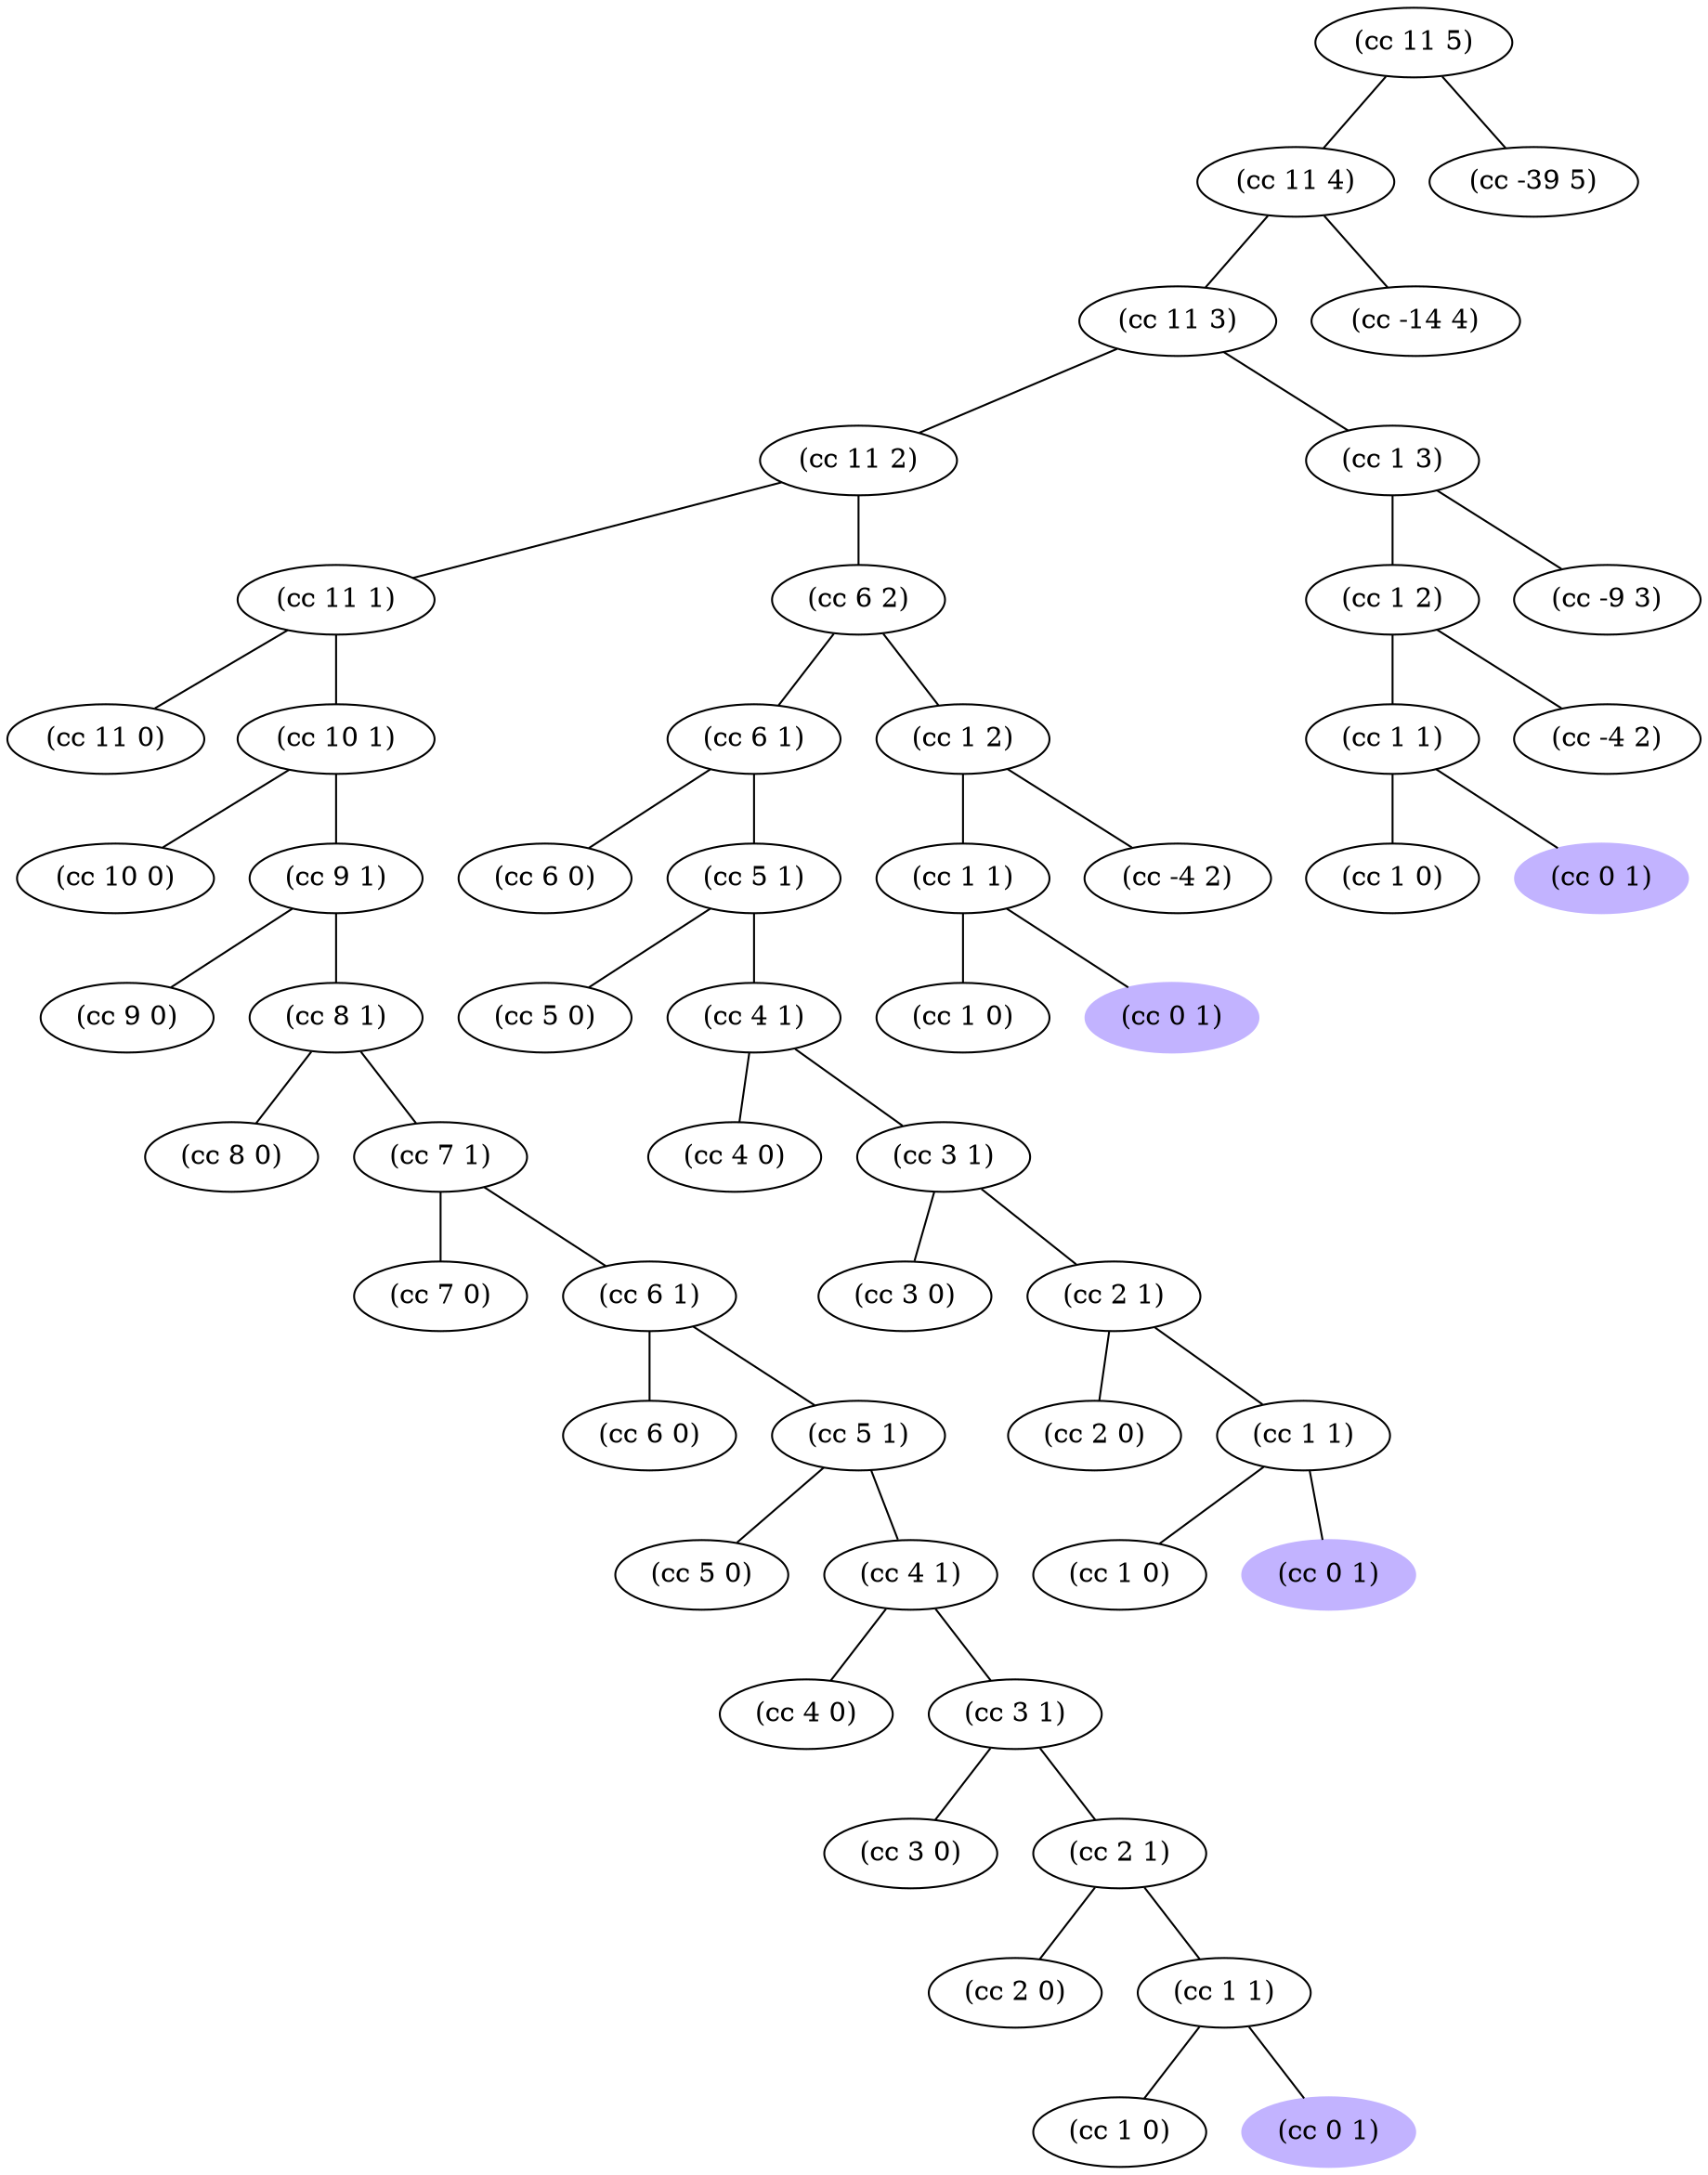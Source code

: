 graph {
  { 0[label="(cc 11 5)"] } -- { 1[label="(cc 11 4)"] }
  { 1[label="(cc 11 4)"] } -- { 2[label="(cc 11 3)"] }
  { 2[label="(cc 11 3)"] } -- { 3[label="(cc 11 2)"] }
  { 3[label="(cc 11 2)"] } -- { 4[label="(cc 11 1)"] }
  { 4[label="(cc 11 1)"] } -- { 5[label="(cc 11 0)"] }
  { 4[label="(cc 11 1)"] } -- { 6[label="(cc 10 1)"] }
  { 6[label="(cc 10 1)"] } -- { 7[label="(cc 10 0)"] }
  { 6[label="(cc 10 1)"] } -- { 8[label="(cc 9 1)"] }
  { 8[label="(cc 9 1)"] } -- { 9[label="(cc 9 0)"] }
  { 8[label="(cc 9 1)"] } -- { 10[label="(cc 8 1)"] }
  { 10[label="(cc 8 1)"] } -- { 11[label="(cc 8 0)"] }
  { 10[label="(cc 8 1)"] } -- { 12[label="(cc 7 1)"] }
  { 12[label="(cc 7 1)"] } -- { 13[label="(cc 7 0)"] }
  { 12[label="(cc 7 1)"] } -- { 14[label="(cc 6 1)"] }
  { 14[label="(cc 6 1)"] } -- { 15[label="(cc 6 0)"] }
  { 14[label="(cc 6 1)"] } -- { 16[label="(cc 5 1)"] }
  { 16[label="(cc 5 1)"] } -- { 17[label="(cc 5 0)"] }
  { 16[label="(cc 5 1)"] } -- { 18[label="(cc 4 1)"] }
  { 18[label="(cc 4 1)"] } -- { 19[label="(cc 4 0)"] }
  { 18[label="(cc 4 1)"] } -- { 20[label="(cc 3 1)"] }
  { 20[label="(cc 3 1)"] } -- { 21[label="(cc 3 0)"] }
  { 20[label="(cc 3 1)"] } -- { 22[label="(cc 2 1)"] }
  { 22[label="(cc 2 1)"] } -- { 23[label="(cc 2 0)"] }
  { 22[label="(cc 2 1)"] } -- { 24[label="(cc 1 1)"] }
  { 24[label="(cc 1 1)"] } -- { 25[label="(cc 1 0)"] }
  { 24[label="(cc 1 1)"] } -- { 26[label="(cc 0 1)"] }
26[style=filled,color=".7 .3 1.0"]
  { 3[label="(cc 11 2)"] } -- { 27[label="(cc 6 2)"] }
  { 27[label="(cc 6 2)"] } -- { 28[label="(cc 6 1)"] }
  { 28[label="(cc 6 1)"] } -- { 29[label="(cc 6 0)"] }
  { 28[label="(cc 6 1)"] } -- { 30[label="(cc 5 1)"] }
  { 30[label="(cc 5 1)"] } -- { 31[label="(cc 5 0)"] }
  { 30[label="(cc 5 1)"] } -- { 32[label="(cc 4 1)"] }
  { 32[label="(cc 4 1)"] } -- { 33[label="(cc 4 0)"] }
  { 32[label="(cc 4 1)"] } -- { 34[label="(cc 3 1)"] }
  { 34[label="(cc 3 1)"] } -- { 35[label="(cc 3 0)"] }
  { 34[label="(cc 3 1)"] } -- { 36[label="(cc 2 1)"] }
  { 36[label="(cc 2 1)"] } -- { 37[label="(cc 2 0)"] }
  { 36[label="(cc 2 1)"] } -- { 38[label="(cc 1 1)"] }
  { 38[label="(cc 1 1)"] } -- { 39[label="(cc 1 0)"] }
  { 38[label="(cc 1 1)"] } -- { 40[label="(cc 0 1)"] }
40[style=filled,color=".7 .3 1.0"]
  { 27[label="(cc 6 2)"] } -- { 41[label="(cc 1 2)"] }
  { 41[label="(cc 1 2)"] } -- { 42[label="(cc 1 1)"] }
  { 42[label="(cc 1 1)"] } -- { 43[label="(cc 1 0)"] }
  { 42[label="(cc 1 1)"] } -- { 44[label="(cc 0 1)"] }
44[style=filled,color=".7 .3 1.0"]
  { 41[label="(cc 1 2)"] } -- { 45[label="(cc -4 2)"] }
  { 2[label="(cc 11 3)"] } -- { 46[label="(cc 1 3)"] }
  { 46[label="(cc 1 3)"] } -- { 47[label="(cc 1 2)"] }
  { 47[label="(cc 1 2)"] } -- { 48[label="(cc 1 1)"] }
  { 48[label="(cc 1 1)"] } -- { 49[label="(cc 1 0)"] }
  { 48[label="(cc 1 1)"] } -- { 50[label="(cc 0 1)"] }
50[style=filled,color=".7 .3 1.0"]
  { 47[label="(cc 1 2)"] } -- { 51[label="(cc -4 2)"] }
  { 46[label="(cc 1 3)"] } -- { 52[label="(cc -9 3)"] }
  { 1[label="(cc 11 4)"] } -- { 53[label="(cc -14 4)"] }
  { 0[label="(cc 11 5)"] } -- { 54[label="(cc -39 5)"] }
}
